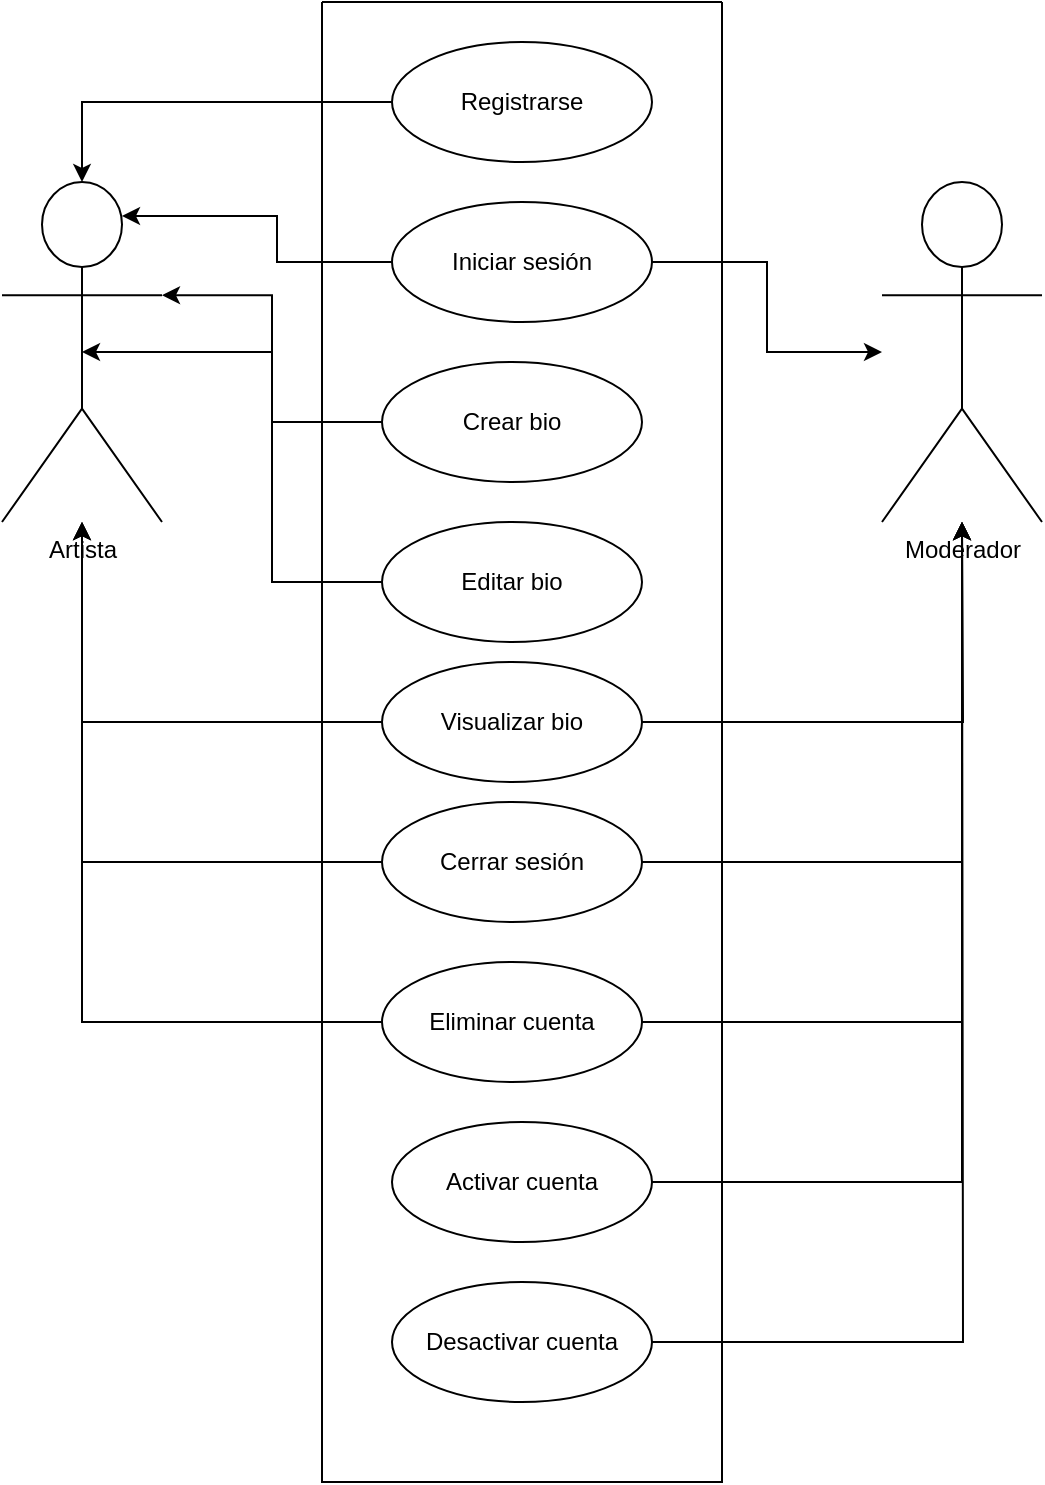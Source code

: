 <mxfile version="14.9.9" type="github">
  <diagram id="BPNOvXlj9KSkaOYmLP45" name="Page-1">
    <mxGraphModel dx="796" dy="494" grid="1" gridSize="10" guides="1" tooltips="1" connect="1" arrows="1" fold="1" page="1" pageScale="1" pageWidth="850" pageHeight="1100" math="0" shadow="0">
      <root>
        <mxCell id="0" />
        <mxCell id="1" parent="0" />
        <mxCell id="xUE--j0CrGy744TaUIZe-1" value="Artista" style="shape=umlActor;verticalLabelPosition=bottom;verticalAlign=top;html=1;outlineConnect=0;" parent="1" vertex="1">
          <mxGeometry x="160" y="130" width="80" height="170" as="geometry" />
        </mxCell>
        <mxCell id="xUE--j0CrGy744TaUIZe-2" value="" style="swimlane;startSize=0;" parent="1" vertex="1">
          <mxGeometry x="320" y="40" width="200" height="740" as="geometry">
            <mxRectangle x="320" y="40" width="50" height="40" as="alternateBounds" />
          </mxGeometry>
        </mxCell>
        <mxCell id="xUE--j0CrGy744TaUIZe-7" value="Registrarse" style="ellipse;whiteSpace=wrap;html=1;" parent="xUE--j0CrGy744TaUIZe-2" vertex="1">
          <mxGeometry x="35" y="20" width="130" height="60" as="geometry" />
        </mxCell>
        <mxCell id="xUE--j0CrGy744TaUIZe-8" value="Iniciar sesión" style="ellipse;whiteSpace=wrap;html=1;" parent="xUE--j0CrGy744TaUIZe-2" vertex="1">
          <mxGeometry x="35" y="100" width="130" height="60" as="geometry" />
        </mxCell>
        <mxCell id="xUE--j0CrGy744TaUIZe-10" value="Editar bio" style="ellipse;whiteSpace=wrap;html=1;" parent="xUE--j0CrGy744TaUIZe-2" vertex="1">
          <mxGeometry x="30" y="260" width="130" height="60" as="geometry" />
        </mxCell>
        <mxCell id="xUE--j0CrGy744TaUIZe-11" value="Cerrar sesión" style="ellipse;whiteSpace=wrap;html=1;" parent="xUE--j0CrGy744TaUIZe-2" vertex="1">
          <mxGeometry x="30" y="400" width="130" height="60" as="geometry" />
        </mxCell>
        <mxCell id="xUE--j0CrGy744TaUIZe-12" value="Eliminar cuenta" style="ellipse;whiteSpace=wrap;html=1;" parent="xUE--j0CrGy744TaUIZe-2" vertex="1">
          <mxGeometry x="30" y="480" width="130" height="60" as="geometry" />
        </mxCell>
        <mxCell id="xUE--j0CrGy744TaUIZe-13" value="Visualizar bio" style="ellipse;whiteSpace=wrap;html=1;" parent="xUE--j0CrGy744TaUIZe-2" vertex="1">
          <mxGeometry x="30" y="330" width="130" height="60" as="geometry" />
        </mxCell>
        <mxCell id="xUE--j0CrGy744TaUIZe-14" value="Activar cuenta" style="ellipse;whiteSpace=wrap;html=1;" parent="xUE--j0CrGy744TaUIZe-2" vertex="1">
          <mxGeometry x="35" y="560" width="130" height="60" as="geometry" />
        </mxCell>
        <mxCell id="xUE--j0CrGy744TaUIZe-15" value="Desactivar cuenta" style="ellipse;whiteSpace=wrap;html=1;" parent="xUE--j0CrGy744TaUIZe-2" vertex="1">
          <mxGeometry x="35" y="640" width="130" height="60" as="geometry" />
        </mxCell>
        <mxCell id="xUE--j0CrGy744TaUIZe-3" value="Moderador" style="shape=umlActor;verticalLabelPosition=bottom;verticalAlign=top;html=1;outlineConnect=0;" parent="1" vertex="1">
          <mxGeometry x="600" y="130" width="80" height="170" as="geometry" />
        </mxCell>
        <mxCell id="xUE--j0CrGy744TaUIZe-18" style="edgeStyle=orthogonalEdgeStyle;rounded=0;orthogonalLoop=1;jettySize=auto;html=1;exitX=0;exitY=0.5;exitDx=0;exitDy=0;entryX=1;entryY=0.333;entryDx=0;entryDy=0;entryPerimeter=0;" parent="1" source="xUE--j0CrGy744TaUIZe-9" target="xUE--j0CrGy744TaUIZe-1" edge="1">
          <mxGeometry relative="1" as="geometry" />
        </mxCell>
        <mxCell id="xUE--j0CrGy744TaUIZe-9" value="Crear bio" style="ellipse;whiteSpace=wrap;html=1;" parent="1" vertex="1">
          <mxGeometry x="350" y="220" width="130" height="60" as="geometry" />
        </mxCell>
        <mxCell id="xUE--j0CrGy744TaUIZe-16" style="edgeStyle=orthogonalEdgeStyle;rounded=0;orthogonalLoop=1;jettySize=auto;html=1;exitX=0;exitY=0.5;exitDx=0;exitDy=0;" parent="1" source="xUE--j0CrGy744TaUIZe-7" target="xUE--j0CrGy744TaUIZe-1" edge="1">
          <mxGeometry relative="1" as="geometry" />
        </mxCell>
        <mxCell id="xUE--j0CrGy744TaUIZe-17" style="edgeStyle=orthogonalEdgeStyle;rounded=0;orthogonalLoop=1;jettySize=auto;html=1;exitX=0;exitY=0.5;exitDx=0;exitDy=0;entryX=0.75;entryY=0.1;entryDx=0;entryDy=0;entryPerimeter=0;" parent="1" source="xUE--j0CrGy744TaUIZe-8" target="xUE--j0CrGy744TaUIZe-1" edge="1">
          <mxGeometry relative="1" as="geometry" />
        </mxCell>
        <mxCell id="xUE--j0CrGy744TaUIZe-19" style="edgeStyle=orthogonalEdgeStyle;rounded=0;orthogonalLoop=1;jettySize=auto;html=1;entryX=0.5;entryY=0.5;entryDx=0;entryDy=0;entryPerimeter=0;" parent="1" source="xUE--j0CrGy744TaUIZe-10" target="xUE--j0CrGy744TaUIZe-1" edge="1">
          <mxGeometry relative="1" as="geometry" />
        </mxCell>
        <mxCell id="xUE--j0CrGy744TaUIZe-21" style="edgeStyle=orthogonalEdgeStyle;rounded=0;orthogonalLoop=1;jettySize=auto;html=1;exitX=0;exitY=0.5;exitDx=0;exitDy=0;" parent="1" source="xUE--j0CrGy744TaUIZe-13" target="xUE--j0CrGy744TaUIZe-1" edge="1">
          <mxGeometry relative="1" as="geometry" />
        </mxCell>
        <mxCell id="xUE--j0CrGy744TaUIZe-22" style="edgeStyle=orthogonalEdgeStyle;rounded=0;orthogonalLoop=1;jettySize=auto;html=1;exitX=0;exitY=0.5;exitDx=0;exitDy=0;" parent="1" source="xUE--j0CrGy744TaUIZe-11" target="xUE--j0CrGy744TaUIZe-1" edge="1">
          <mxGeometry relative="1" as="geometry" />
        </mxCell>
        <mxCell id="xUE--j0CrGy744TaUIZe-23" style="edgeStyle=orthogonalEdgeStyle;rounded=0;orthogonalLoop=1;jettySize=auto;html=1;" parent="1" source="xUE--j0CrGy744TaUIZe-12" target="xUE--j0CrGy744TaUIZe-1" edge="1">
          <mxGeometry relative="1" as="geometry" />
        </mxCell>
        <mxCell id="xUE--j0CrGy744TaUIZe-24" style="edgeStyle=orthogonalEdgeStyle;rounded=0;orthogonalLoop=1;jettySize=auto;html=1;" parent="1" source="xUE--j0CrGy744TaUIZe-14" target="xUE--j0CrGy744TaUIZe-3" edge="1">
          <mxGeometry relative="1" as="geometry" />
        </mxCell>
        <mxCell id="xUE--j0CrGy744TaUIZe-25" style="edgeStyle=orthogonalEdgeStyle;rounded=0;orthogonalLoop=1;jettySize=auto;html=1;exitX=1;exitY=0.5;exitDx=0;exitDy=0;" parent="1" source="xUE--j0CrGy744TaUIZe-12" target="xUE--j0CrGy744TaUIZe-3" edge="1">
          <mxGeometry relative="1" as="geometry" />
        </mxCell>
        <mxCell id="xUE--j0CrGy744TaUIZe-26" style="edgeStyle=orthogonalEdgeStyle;rounded=0;orthogonalLoop=1;jettySize=auto;html=1;" parent="1" source="xUE--j0CrGy744TaUIZe-15" edge="1">
          <mxGeometry relative="1" as="geometry">
            <mxPoint x="640" y="300" as="targetPoint" />
          </mxGeometry>
        </mxCell>
        <mxCell id="VKdKs0_jmUq0TaAf5Vkv-1" style="edgeStyle=orthogonalEdgeStyle;rounded=0;orthogonalLoop=1;jettySize=auto;html=1;exitX=1;exitY=0.5;exitDx=0;exitDy=0;" edge="1" parent="1" source="xUE--j0CrGy744TaUIZe-13">
          <mxGeometry relative="1" as="geometry">
            <mxPoint x="640" y="300" as="targetPoint" />
          </mxGeometry>
        </mxCell>
        <mxCell id="VKdKs0_jmUq0TaAf5Vkv-2" style="edgeStyle=orthogonalEdgeStyle;rounded=0;orthogonalLoop=1;jettySize=auto;html=1;exitX=1;exitY=0.5;exitDx=0;exitDy=0;" edge="1" parent="1" source="xUE--j0CrGy744TaUIZe-8" target="xUE--j0CrGy744TaUIZe-3">
          <mxGeometry relative="1" as="geometry" />
        </mxCell>
        <mxCell id="VKdKs0_jmUq0TaAf5Vkv-4" style="edgeStyle=orthogonalEdgeStyle;rounded=0;orthogonalLoop=1;jettySize=auto;html=1;exitX=1;exitY=0.5;exitDx=0;exitDy=0;" edge="1" parent="1" source="xUE--j0CrGy744TaUIZe-11" target="xUE--j0CrGy744TaUIZe-3">
          <mxGeometry relative="1" as="geometry">
            <mxPoint x="640" y="310" as="targetPoint" />
          </mxGeometry>
        </mxCell>
      </root>
    </mxGraphModel>
  </diagram>
</mxfile>
